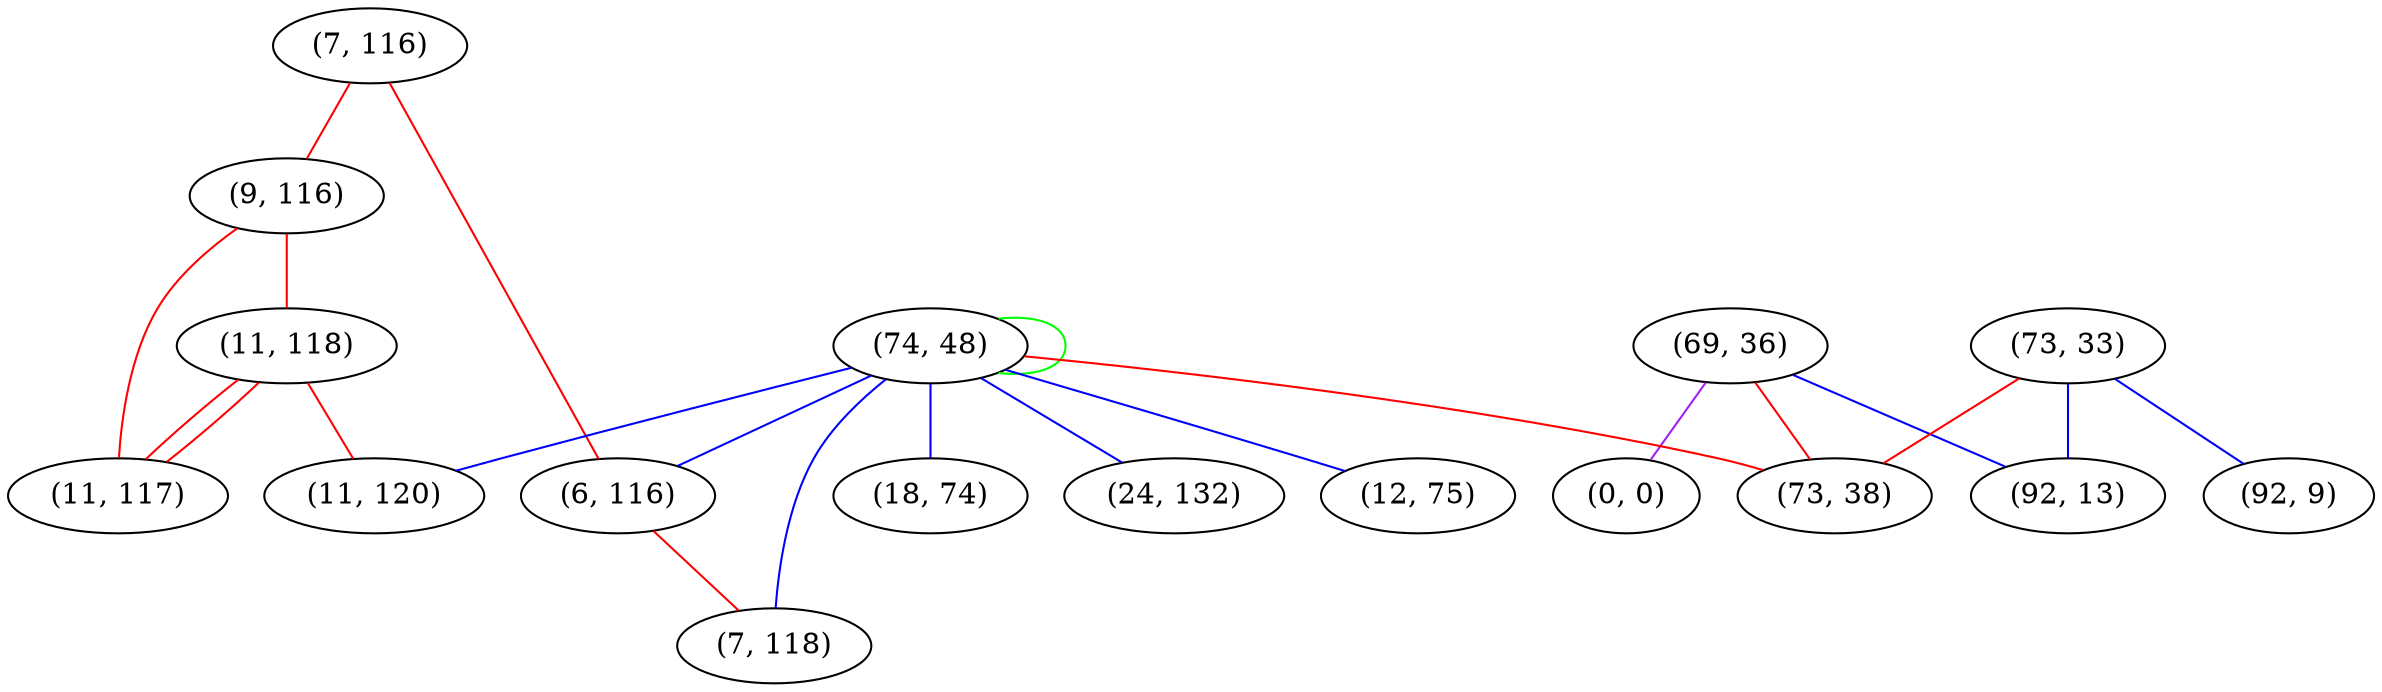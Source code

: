 graph "" {
"(7, 116)";
"(69, 36)";
"(0, 0)";
"(73, 33)";
"(9, 116)";
"(74, 48)";
"(92, 9)";
"(11, 118)";
"(24, 132)";
"(6, 116)";
"(12, 75)";
"(11, 117)";
"(11, 120)";
"(7, 118)";
"(73, 38)";
"(92, 13)";
"(18, 74)";
"(7, 116)" -- "(6, 116)"  [color=red, key=0, weight=1];
"(7, 116)" -- "(9, 116)"  [color=red, key=0, weight=1];
"(69, 36)" -- "(92, 13)"  [color=blue, key=0, weight=3];
"(69, 36)" -- "(0, 0)"  [color=purple, key=0, weight=4];
"(69, 36)" -- "(73, 38)"  [color=red, key=0, weight=1];
"(73, 33)" -- "(92, 13)"  [color=blue, key=0, weight=3];
"(73, 33)" -- "(92, 9)"  [color=blue, key=0, weight=3];
"(73, 33)" -- "(73, 38)"  [color=red, key=0, weight=1];
"(9, 116)" -- "(11, 118)"  [color=red, key=0, weight=1];
"(9, 116)" -- "(11, 117)"  [color=red, key=0, weight=1];
"(74, 48)" -- "(74, 48)"  [color=green, key=0, weight=2];
"(74, 48)" -- "(24, 132)"  [color=blue, key=0, weight=3];
"(74, 48)" -- "(6, 116)"  [color=blue, key=0, weight=3];
"(74, 48)" -- "(12, 75)"  [color=blue, key=0, weight=3];
"(74, 48)" -- "(11, 120)"  [color=blue, key=0, weight=3];
"(74, 48)" -- "(7, 118)"  [color=blue, key=0, weight=3];
"(74, 48)" -- "(73, 38)"  [color=red, key=0, weight=1];
"(74, 48)" -- "(18, 74)"  [color=blue, key=0, weight=3];
"(11, 118)" -- "(11, 120)"  [color=red, key=0, weight=1];
"(11, 118)" -- "(11, 117)"  [color=red, key=0, weight=1];
"(11, 118)" -- "(11, 117)"  [color=red, key=1, weight=1];
"(6, 116)" -- "(7, 118)"  [color=red, key=0, weight=1];
}
